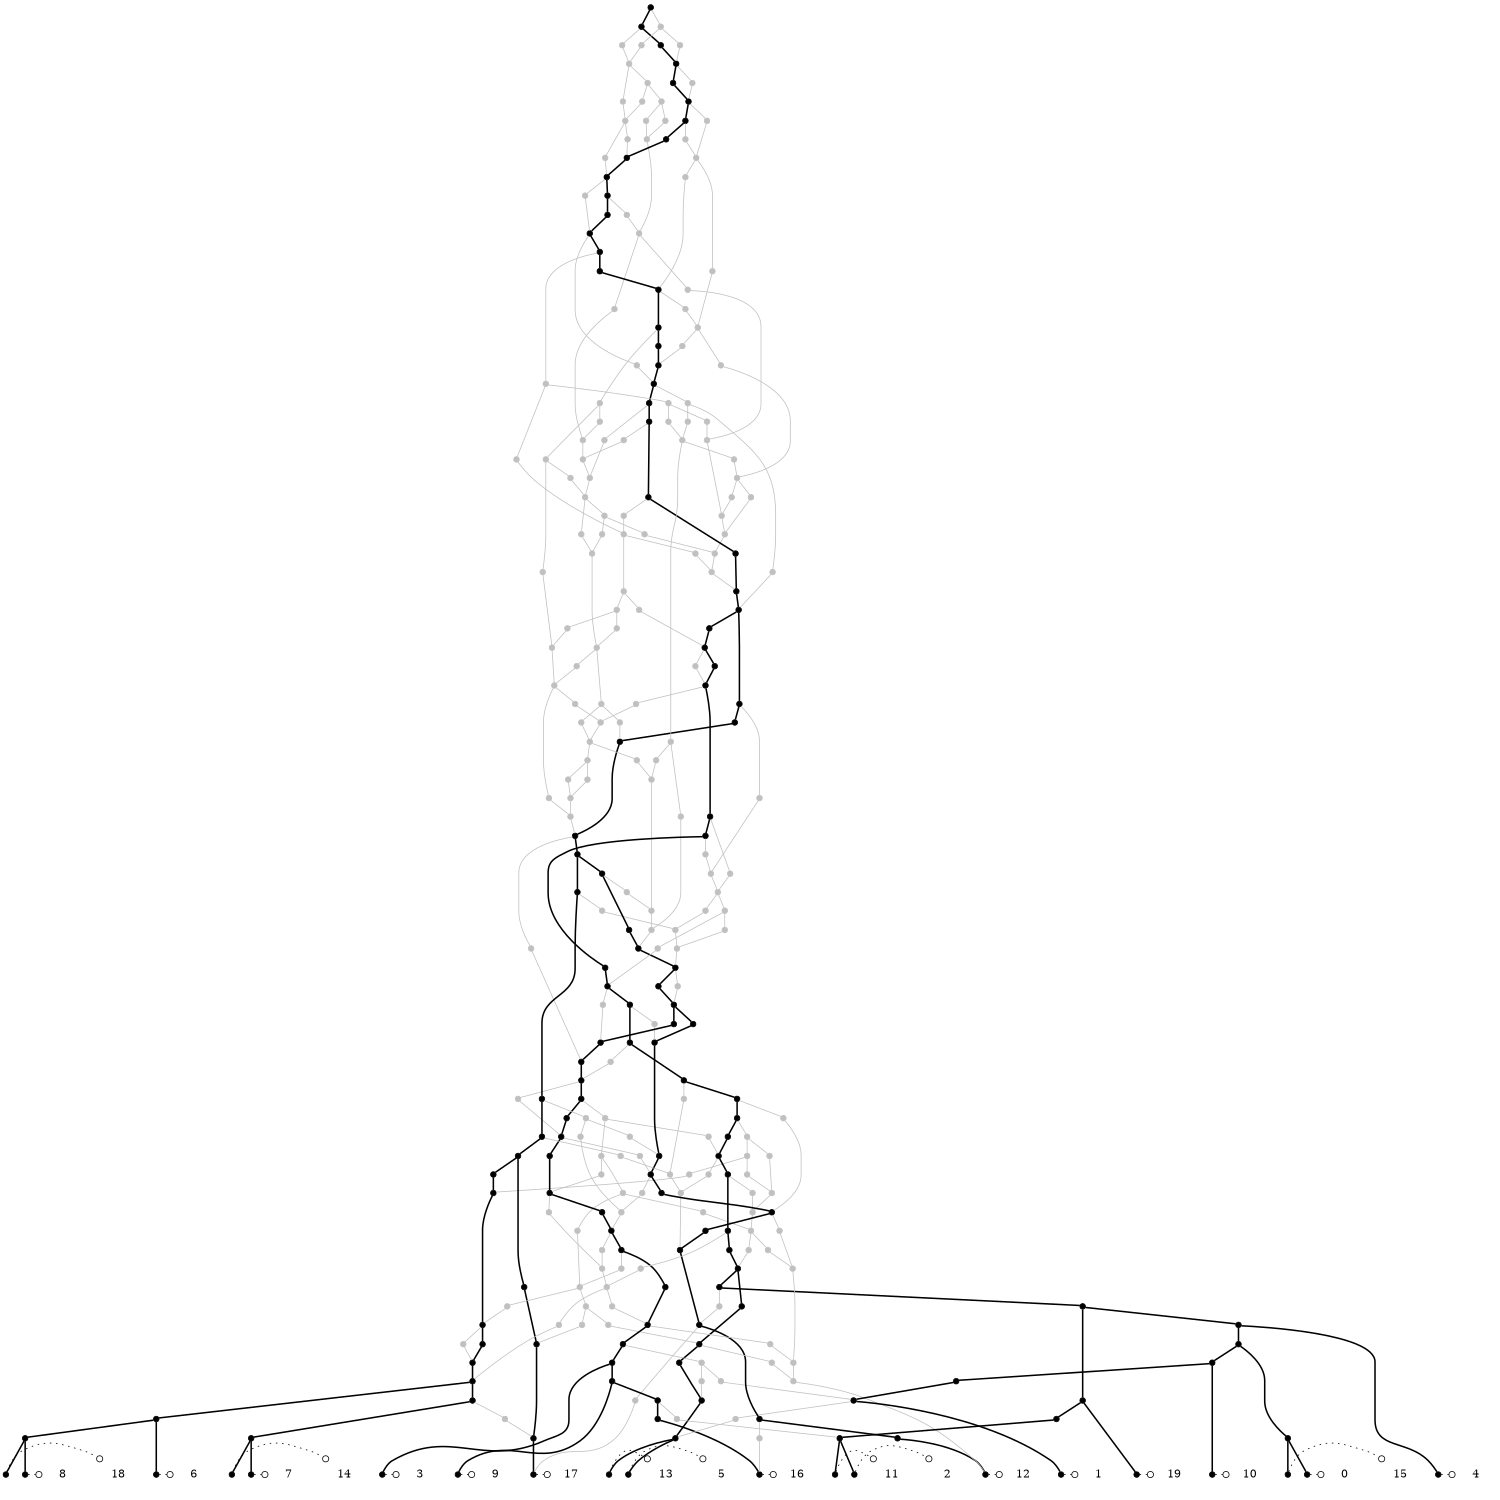 digraph G {fontsize=5;ranksep=0.02;ratio=fill;size="10,10";
edge[arrowhead=none];
{rank=same;1[shape=point] 2[shape=point] 3[shape=point] 4[shape=point] 5[shape=point] 6[shape=point] 7[shape=point] 8[shape=point] 9[shape=point] 10[shape=point] 11[shape=point] 12[shape=point] 13[shape=point] 14[shape=point] 15[shape=point] 16[shape=point] 17[shape=point] 18[shape=point] 19[shape=point] 20[shape=point] }
1[shape=point,width=0.10,height=0.10]
1->316[style=dotted,arrowhead=odot,arrowsize=1];
316[shape=plaintext,label="0"];
{rank=same; 1;316}
2[shape=point,width=0.10,height=0.10]
2->317[style=dotted,arrowhead=odot,arrowsize=1];
317[shape=plaintext,label="1"];
{rank=same; 2;317}
3[shape=point,width=0.10,height=0.10]
3->318[style=dotted,arrowhead=odot,arrowsize=1];
318[shape=plaintext,label="2"];
{rank=same; 3;318}
4[shape=point,width=0.10,height=0.10]
4->319[style=dotted,arrowhead=odot,arrowsize=1];
319[shape=plaintext,label="3"];
{rank=same; 4;319}
5[shape=point,width=0.10,height=0.10]
5->320[style=dotted,arrowhead=odot,arrowsize=1];
320[shape=plaintext,label="4"];
{rank=same; 5;320}
6[shape=point,width=0.10,height=0.10]
6->321[style=dotted,arrowhead=odot,arrowsize=1];
321[shape=plaintext,label="5"];
{rank=same; 6;321}
7[shape=point,width=0.10,height=0.10]
7->322[style=dotted,arrowhead=odot,arrowsize=1];
322[shape=plaintext,label="6"];
{rank=same; 7;322}
8[shape=point,width=0.10,height=0.10]
8->323[style=dotted,arrowhead=odot,arrowsize=1];
323[shape=plaintext,label="7"];
{rank=same; 8;323}
9[shape=point,width=0.10,height=0.10]
9->324[style=dotted,arrowhead=odot,arrowsize=1];
324[shape=plaintext,label="8"];
{rank=same; 9;324}
10[shape=point,width=0.10,height=0.10]
10->325[style=dotted,arrowhead=odot,arrowsize=1];
325[shape=plaintext,label="9"];
{rank=same; 10;325}
11[shape=point,width=0.10,height=0.10]
11->326[style=dotted,arrowhead=odot,arrowsize=1];
326[shape=plaintext,label="10"];
{rank=same; 11;326}
12[shape=point,width=0.10,height=0.10]
12->327[style=dotted,arrowhead=odot,arrowsize=1];
327[shape=plaintext,label="11"];
{rank=same; 12;327}
13[shape=point,width=0.10,height=0.10]
13->328[style=dotted,arrowhead=odot,arrowsize=1];
328[shape=plaintext,label="12"];
{rank=same; 13;328}
14[shape=point,width=0.10,height=0.10]
14->329[style=dotted,arrowhead=odot,arrowsize=1];
329[shape=plaintext,label="13"];
{rank=same; 14;329}
15[shape=point,width=0.10,height=0.10]
15->330[style=dotted,arrowhead=odot,arrowsize=1];
330[shape=plaintext,label="14"];
{rank=same; 15;330}
16[shape=point,width=0.10,height=0.10]
16->331[style=dotted,arrowhead=odot,arrowsize=1];
331[shape=plaintext,label="15"];
{rank=same; 16;331}
17[shape=point,width=0.10,height=0.10]
17->332[style=dotted,arrowhead=odot,arrowsize=1];
332[shape=plaintext,label="16"];
{rank=same; 17;332}
18[shape=point,width=0.10,height=0.10]
18->333[style=dotted,arrowhead=odot,arrowsize=1];
333[shape=plaintext,label="17"];
{rank=same; 18;333}
19[shape=point,width=0.10,height=0.10]
19->334[style=dotted,arrowhead=odot,arrowsize=1];
334[shape=plaintext,label="18"];
{rank=same; 19;334}
20[shape=point,width=0.10,height=0.10]
20->335[style=dotted,arrowhead=odot,arrowsize=1];
335[shape=plaintext,label="19"];
{rank=same; 20;335}
21[shape=point,width=0.10,height=0.10]
22[shape=point,width=0.10,height=0.10,color=gray]
23[shape=point,width=0.10,height=0.10]
24[shape=point,width=0.10,height=0.10,color=gray]
25[shape=point,width=0.10,height=0.10]
26[shape=point,width=0.10,height=0.10]
27[shape=point,width=0.10,height=0.10]
28[shape=point,width=0.10,height=0.10,color=gray]
29[shape=point,width=0.10,height=0.10]
30[shape=point,width=0.10,height=0.10,color=gray]
31[shape=point,width=0.10,height=0.10]
32[shape=point,width=0.10,height=0.10]
33[shape=point,width=0.10,height=0.10]
34[shape=point,width=0.10,height=0.10]
35[shape=point,width=0.10,height=0.10]
36[shape=point,width=0.10,height=0.10,color=gray]
37[shape=point,width=0.10,height=0.10]
38[shape=point,width=0.10,height=0.10]
39[shape=point,width=0.10,height=0.10,color=gray]
40[shape=point,width=0.10,height=0.10]
41[shape=point,width=0.10,height=0.10]
42[shape=point,width=0.10,height=0.10,color=gray]
43[shape=point,width=0.10,height=0.10]
44[shape=point,width=0.10,height=0.10]
45[shape=point,width=0.10,height=0.10,color=gray]
46[shape=point,width=0.10,height=0.10]
47[shape=point,width=0.10,height=0.10]
48[shape=point,width=0.10,height=0.10]
49[shape=point,width=0.10,height=0.10,color=gray]
50[shape=point,width=0.10,height=0.10,color=gray]
51[shape=point,width=0.10,height=0.10]
52[shape=point,width=0.10,height=0.10]
53[shape=point,width=0.10,height=0.10]
54[shape=point,width=0.10,height=0.10]
55[shape=point,width=0.10,height=0.10,color=gray]
56[shape=point,width=0.10,height=0.10]
57[shape=point,width=0.10,height=0.10]
58[shape=point,width=0.10,height=0.10]
59[shape=point,width=0.10,height=0.10]
60[shape=point,width=0.10,height=0.10,color=gray]
61[shape=point,width=0.10,height=0.10]
62[shape=point,width=0.10,height=0.10,color=gray]
63[shape=point,width=0.10,height=0.10]
64[shape=point,width=0.10,height=0.10]
65[shape=point,width=0.10,height=0.10]
66[shape=point,width=0.10,height=0.10,color=gray]
67[shape=point,width=0.10,height=0.10]
68[shape=point,width=0.10,height=0.10]
69[shape=point,width=0.10,height=0.10,color=gray]
70[shape=point,width=0.10,height=0.10]
71[shape=point,width=0.10,height=0.10,color=gray]
72[shape=point,width=0.10,height=0.10,color=gray]
73[shape=point,width=0.10,height=0.10]
74[shape=point,width=0.10,height=0.10]
75[shape=point,width=0.10,height=0.10,color=gray]
76[shape=point,width=0.10,height=0.10,color=gray]
77[shape=point,width=0.10,height=0.10,color=gray]
78[shape=point,width=0.10,height=0.10,color=gray]
79[shape=point,width=0.10,height=0.10]
80[shape=point,width=0.10,height=0.10]
81[shape=point,width=0.10,height=0.10]
82[shape=point,width=0.10,height=0.10,color=gray]
83[shape=point,width=0.10,height=0.10,color=gray]
84[shape=point,width=0.10,height=0.10,color=gray]
85[shape=point,width=0.10,height=0.10,color=gray]
86[shape=point,width=0.10,height=0.10]
87[shape=point,width=0.10,height=0.10,color=gray]
88[shape=point,width=0.10,height=0.10]
89[shape=point,width=0.10,height=0.10,color=gray]
90[shape=point,width=0.10,height=0.10]
91[shape=point,width=0.10,height=0.10,color=gray]
92[shape=point,width=0.10,height=0.10,color=gray]
93[shape=point,width=0.10,height=0.10,color=gray]
94[shape=point,width=0.10,height=0.10]
95[shape=point,width=0.10,height=0.10,color=gray]
96[shape=point,width=0.10,height=0.10,color=gray]
97[shape=point,width=0.10,height=0.10,color=gray]
98[shape=point,width=0.10,height=0.10]
99[shape=point,width=0.10,height=0.10,color=gray]
100[shape=point,width=0.10,height=0.10,color=gray]
101[shape=point,width=0.10,height=0.10,color=gray]
102[shape=point,width=0.10,height=0.10,color=gray]
103[shape=point,width=0.10,height=0.10,color=gray]
104[shape=point,width=0.10,height=0.10]
105[shape=point,width=0.10,height=0.10,color=gray]
106[shape=point,width=0.10,height=0.10,color=gray]
107[shape=point,width=0.10,height=0.10]
108[shape=point,width=0.10,height=0.10]
109[shape=point,width=0.10,height=0.10]
110[shape=point,width=0.10,height=0.10,color=gray]
111[shape=point,width=0.10,height=0.10]
112[shape=point,width=0.10,height=0.10,color=gray]
113[shape=point,width=0.10,height=0.10,color=gray]
114[shape=point,width=0.10,height=0.10,color=gray]
115[shape=point,width=0.10,height=0.10]
116[shape=point,width=0.10,height=0.10,color=gray]
117[shape=point,width=0.10,height=0.10,color=gray]
118[shape=point,width=0.10,height=0.10,color=gray]
119[shape=point,width=0.10,height=0.10,color=gray]
120[shape=point,width=0.10,height=0.10,color=gray]
121[shape=point,width=0.10,height=0.10]
122[shape=point,width=0.10,height=0.10,color=gray]
123[shape=point,width=0.10,height=0.10]
124[shape=point,width=0.10,height=0.10,color=gray]
125[shape=point,width=0.10,height=0.10,color=gray]
126[shape=point,width=0.10,height=0.10]
127[shape=point,width=0.10,height=0.10]
128[shape=point,width=0.10,height=0.10]
129[shape=point,width=0.10,height=0.10,color=gray]
130[shape=point,width=0.10,height=0.10]
131[shape=point,width=0.10,height=0.10,color=gray]
132[shape=point,width=0.10,height=0.10,color=gray]
133[shape=point,width=0.10,height=0.10,color=gray]
134[shape=point,width=0.10,height=0.10,color=gray]
135[shape=point,width=0.10,height=0.10]
136[shape=point,width=0.10,height=0.10]
137[shape=point,width=0.10,height=0.10]
138[shape=point,width=0.10,height=0.10]
139[shape=point,width=0.10,height=0.10,color=gray]
140[shape=point,width=0.10,height=0.10]
141[shape=point,width=0.10,height=0.10,color=gray]
142[shape=point,width=0.10,height=0.10]
143[shape=point,width=0.10,height=0.10]
144[shape=point,width=0.10,height=0.10]
145[shape=point,width=0.10,height=0.10]
146[shape=point,width=0.10,height=0.10,color=gray]
147[shape=point,width=0.10,height=0.10]
148[shape=point,width=0.10,height=0.10,color=gray]
149[shape=point,width=0.10,height=0.10]
150[shape=point,width=0.10,height=0.10]
151[shape=point,width=0.10,height=0.10,color=gray]
152[shape=point,width=0.10,height=0.10]
153[shape=point,width=0.10,height=0.10,color=gray]
154[shape=point,width=0.10,height=0.10,color=gray]
155[shape=point,width=0.10,height=0.10]
156[shape=point,width=0.10,height=0.10]
157[shape=point,width=0.10,height=0.10]
158[shape=point,width=0.10,height=0.10]
159[shape=point,width=0.10,height=0.10]
160[shape=point,width=0.10,height=0.10,color=gray]
161[shape=point,width=0.10,height=0.10]
162[shape=point,width=0.10,height=0.10]
163[shape=point,width=0.10,height=0.10,color=gray]
164[shape=point,width=0.10,height=0.10]
165[shape=point,width=0.10,height=0.10,color=gray]
166[shape=point,width=0.10,height=0.10,color=gray]
167[shape=point,width=0.10,height=0.10,color=gray]
168[shape=point,width=0.10,height=0.10]
169[shape=point,width=0.10,height=0.10,color=gray]
170[shape=point,width=0.10,height=0.10,color=gray]
171[shape=point,width=0.10,height=0.10,color=gray]
172[shape=point,width=0.10,height=0.10]
173[shape=point,width=0.10,height=0.10,color=gray]
174[shape=point,width=0.10,height=0.10,color=gray]
175[shape=point,width=0.10,height=0.10,color=gray]
176[shape=point,width=0.10,height=0.10,color=gray]
177[shape=point,width=0.10,height=0.10]
178[shape=point,width=0.10,height=0.10,color=gray]
179[shape=point,width=0.10,height=0.10,color=gray]
180[shape=point,width=0.10,height=0.10]
181[shape=point,width=0.10,height=0.10]
182[shape=point,width=0.10,height=0.10]
183[shape=point,width=0.10,height=0.10,color=gray]
184[shape=point,width=0.10,height=0.10,color=gray]
185[shape=point,width=0.10,height=0.10,color=gray]
186[shape=point,width=0.10,height=0.10,color=gray]
187[shape=point,width=0.10,height=0.10]
188[shape=point,width=0.10,height=0.10,color=gray]
189[shape=point,width=0.10,height=0.10,color=gray]
190[shape=point,width=0.10,height=0.10,color=gray]
191[shape=point,width=0.10,height=0.10]
192[shape=point,width=0.10,height=0.10,color=gray]
193[shape=point,width=0.10,height=0.10,color=gray]
194[shape=point,width=0.10,height=0.10]
195[shape=point,width=0.10,height=0.10,color=gray]
196[shape=point,width=0.10,height=0.10,color=gray]
197[shape=point,width=0.10,height=0.10,color=gray]
198[shape=point,width=0.10,height=0.10,color=gray]
199[shape=point,width=0.10,height=0.10,color=gray]
200[shape=point,width=0.10,height=0.10]
201[shape=point,width=0.10,height=0.10]
202[shape=point,width=0.10,height=0.10,color=gray]
203[shape=point,width=0.10,height=0.10,color=gray]
204[shape=point,width=0.10,height=0.10,color=gray]
205[shape=point,width=0.10,height=0.10,color=gray]
206[shape=point,width=0.10,height=0.10,color=gray]
207[shape=point,width=0.10,height=0.10,color=gray]
208[shape=point,width=0.10,height=0.10]
209[shape=point,width=0.10,height=0.10]
210[shape=point,width=0.10,height=0.10,color=gray]
211[shape=point,width=0.10,height=0.10,color=gray]
212[shape=point,width=0.10,height=0.10,color=gray]
213[shape=point,width=0.10,height=0.10,color=gray]
214[shape=point,width=0.10,height=0.10,color=gray]
215[shape=point,width=0.10,height=0.10]
216[shape=point,width=0.10,height=0.10,color=gray]
217[shape=point,width=0.10,height=0.10,color=gray]
218[shape=point,width=0.10,height=0.10]
219[shape=point,width=0.10,height=0.10,color=gray]
220[shape=point,width=0.10,height=0.10,color=gray]
221[shape=point,width=0.10,height=0.10,color=gray]
222[shape=point,width=0.10,height=0.10,color=gray]
223[shape=point,width=0.10,height=0.10,color=gray]
224[shape=point,width=0.10,height=0.10]
225[shape=point,width=0.10,height=0.10,color=gray]
226[shape=point,width=0.10,height=0.10,color=gray]
227[shape=point,width=0.10,height=0.10]
228[shape=point,width=0.10,height=0.10,color=gray]
229[shape=point,width=0.10,height=0.10]
230[shape=point,width=0.10,height=0.10,color=gray]
231[shape=point,width=0.10,height=0.10,color=gray]
232[shape=point,width=0.10,height=0.10,color=gray]
233[shape=point,width=0.10,height=0.10,color=gray]
234[shape=point,width=0.10,height=0.10,color=gray]
235[shape=point,width=0.10,height=0.10,color=gray]
236[shape=point,width=0.10,height=0.10,color=gray]
237[shape=point,width=0.10,height=0.10,color=gray]
238[shape=point,width=0.10,height=0.10,color=gray]
239[shape=point,width=0.10,height=0.10,color=gray]
240[shape=point,width=0.10,height=0.10,color=gray]
241[shape=point,width=0.10,height=0.10,color=gray]
242[shape=point,width=0.10,height=0.10,color=gray]
243[shape=point,width=0.10,height=0.10,color=gray]
244[shape=point,width=0.10,height=0.10,color=gray]
245[shape=point,width=0.10,height=0.10,color=gray]
246[shape=point,width=0.10,height=0.10,color=gray]
247[shape=point,width=0.10,height=0.10,color=gray]
248[shape=point,width=0.10,height=0.10,color=gray]
249[shape=point,width=0.10,height=0.10,color=gray]
250[shape=point,width=0.10,height=0.10,color=gray]
251[shape=point,width=0.10,height=0.10]
252[shape=point,width=0.10,height=0.10,color=gray]
253[shape=point,width=0.10,height=0.10,color=gray]
254[shape=point,width=0.10,height=0.10,color=gray]
255[shape=point,width=0.10,height=0.10,color=gray]
256[shape=point,width=0.10,height=0.10]
257[shape=point,width=0.10,height=0.10,color=gray]
258[shape=point,width=0.10,height=0.10,color=gray]
259[shape=point,width=0.10,height=0.10,color=gray]
260[shape=point,width=0.10,height=0.10,color=gray]
261[shape=point,width=0.10,height=0.10,color=gray]
262[shape=point,width=0.10,height=0.10,color=gray]
263[shape=point,width=0.10,height=0.10,color=gray]
264[shape=point,width=0.10,height=0.10,color=gray]
265[shape=point,width=0.10,height=0.10]
266[shape=point,width=0.10,height=0.10]
267[shape=point,width=0.10,height=0.10,color=gray]
268[shape=point,width=0.10,height=0.10]
269[shape=point,width=0.10,height=0.10,color=gray]
270[shape=point,width=0.10,height=0.10]
271[shape=point,width=0.10,height=0.10,color=gray]
272[shape=point,width=0.10,height=0.10,color=gray]
273[shape=point,width=0.10,height=0.10]
274[shape=point,width=0.10,height=0.10,color=gray]
275[shape=point,width=0.10,height=0.10,color=gray]
276[shape=point,width=0.10,height=0.10,color=gray]
277[shape=point,width=0.10,height=0.10,color=gray]
278[shape=point,width=0.10,height=0.10]
279[shape=point,width=0.10,height=0.10,color=gray]
280[shape=point,width=0.10,height=0.10,color=gray]
281[shape=point,width=0.10,height=0.10]
282[shape=point,width=0.10,height=0.10,color=gray]
283[shape=point,width=0.10,height=0.10]
284[shape=point,width=0.10,height=0.10,color=gray]
285[shape=point,width=0.10,height=0.10]
286[shape=point,width=0.10,height=0.10,color=gray]
287[shape=point,width=0.10,height=0.10,color=gray]
288[shape=point,width=0.10,height=0.10]
289[shape=point,width=0.10,height=0.10,color=gray]
290[shape=point,width=0.10,height=0.10,color=gray]
291[shape=point,width=0.10,height=0.10]
292[shape=point,width=0.10,height=0.10]
293[shape=point,width=0.10,height=0.10]
294[shape=point,width=0.10,height=0.10,color=gray]
295[shape=point,width=0.10,height=0.10,color=gray]
296[shape=point,width=0.10,height=0.10,color=gray]
297[shape=point,width=0.10,height=0.10]
298[shape=point,width=0.10,height=0.10,color=gray]
299[shape=point,width=0.10,height=0.10,color=gray]
300[shape=point,width=0.10,height=0.10]
301[shape=point,width=0.10,height=0.10,color=gray]
302[shape=point,width=0.10,height=0.10,color=gray]
303[shape=point,width=0.10,height=0.10]
304[shape=point,width=0.10,height=0.10,color=gray]
305[shape=point,width=0.10,height=0.10]
306[shape=point,width=0.10,height=0.10,color=gray]
307[shape=point,width=0.10,height=0.10,color=gray]
308[shape=point,width=0.10,height=0.10,color=gray]
309[shape=point,width=0.10,height=0.10,color=gray]
310[shape=point,width=0.10,height=0.10]
311[shape=point,width=0.10,height=0.10]
312[shape=point,width=0.10,height=0.10,color=gray]
313[shape=point,width=0.10,height=0.10]
314[shape=point,width=0.10,height=0.10,color=gray]
315[shape=point,width=0.10,height=0.10]
26 -> 1[style=bold]
32 -> 2[style=bold]
31 -> 3[style=bold]
64 -> 4[style=bold]
52 -> 5[style=bold]
25 -> 6[style=bold]
46 -> 7[style=bold]
34 -> 8[style=bold]
37 -> 9[style=bold]
54 -> 10[style=bold]
48 -> 11[style=bold]
31 -> 12[style=bold]
23 -> 13[style=bold]
24 -> 13[color=gray]
25 -> 14[style=bold]
34 -> 15[style=bold]
26 -> 16[style=bold]
21 -> 17[style=bold]
22 -> 17[color=gray]
27 -> 18[style=bold]
28 -> 18[color=gray]
37 -> 19[style=bold]
56 -> 20[style=bold]
47 -> 21[style=bold]
33 -> 22[color=gray]
33 -> 23[style=bold]
49 -> 24[color=gray]
50 -> 24[color=gray]
29 -> 25[style=bold]
30 -> 25[color=gray]
51 -> 26[style=bold]
35 -> 27[style=bold]
36 -> 27[color=gray]
43 -> 28[color=gray]
44 -> 29[style=bold]
45 -> 29[color=gray]
32 -> 30[color=gray]
38 -> 31[style=bold]
39 -> 31[color=gray]
41 -> 32[style=bold]
42 -> 32[color=gray]
43 -> 33[style=bold]
40 -> 34[style=bold]
61 -> 35[style=bold]
62 -> 35[color=gray]
40 -> 36[color=gray]
46 -> 37[style=bold]
56 -> 38[style=bold]
47 -> 39[color=gray]
53 -> 40[style=bold]
48 -> 41[style=bold]
55 -> 42[color=gray]
59 -> 43[style=bold]
60 -> 43[color=gray]
58 -> 44[style=bold]
55 -> 45[color=gray]
53 -> 46[style=bold]
54 -> 47[style=bold]
51 -> 48[style=bold]
77 -> 49[color=gray]
78 -> 49[color=gray]
58 -> 50[color=gray]
52 -> 51[style=bold]
57 -> 52[style=bold]
65 -> 53[style=bold]
66 -> 53[color=gray]
64 -> 54[style=bold]
67 -> 55[color=gray]
57 -> 56[style=bold]
63 -> 57[style=bold]
70 -> 58[style=bold]
71 -> 58[color=gray]
88 -> 59[style=bold]
89 -> 59[color=gray]
63 -> 60[color=gray]
98 -> 61[style=bold]
72 -> 62[color=gray]
80 -> 63[style=bold]
67 -> 64[style=bold]
68 -> 65[style=bold]
69 -> 65[color=gray]
83 -> 66[color=gray]
79 -> 67[style=bold]
73 -> 68[style=bold]
73 -> 69[color=gray]
80 -> 70[style=bold]
72 -> 71[color=gray]
76 -> 72[color=gray]
74 -> 73[style=bold]
75 -> 73[color=gray]
86 -> 74[style=bold]
87 -> 74[color=gray]
76 -> 75[color=gray]
84 -> 76[color=gray]
85 -> 76[color=gray]
92 -> 77[color=gray]
93 -> 77[color=gray]
79 -> 78[color=gray]
81 -> 79[style=bold]
82 -> 79[color=gray]
90 -> 80[style=bold]
91 -> 80[color=gray]
94 -> 81[style=bold]
83 -> 82[color=gray]
100 -> 83[color=gray]
101 -> 83[color=gray]
94 -> 84[color=gray]
99 -> 85[color=gray]
98 -> 86[style=bold]
120 -> 87[color=gray]
104 -> 88[style=bold]
118 -> 89[color=gray]
119 -> 89[color=gray]
107 -> 90[style=bold]
95 -> 91[color=gray]
95 -> 92[color=gray]
104 -> 93[color=gray]
108 -> 94[style=bold]
96 -> 95[color=gray]
97 -> 95[color=gray]
105 -> 96[color=gray]
106 -> 96[color=gray]
99 -> 97[color=gray]
156 -> 98[style=bold]
125 -> 99[color=gray]
107 -> 100[color=gray]
102 -> 101[color=gray]
103 -> 101[color=gray]
121 -> 102[color=gray]
108 -> 103[color=gray]
111 -> 104[style=bold]
112 -> 104[color=gray]
126 -> 105[color=gray]
116 -> 106[color=gray]
117 -> 106[color=gray]
126 -> 107[style=bold]
109 -> 108[style=bold]
110 -> 108[color=gray]
121 -> 109[style=bold]
113 -> 110[color=gray]
114 -> 110[color=gray]
115 -> 111[style=bold]
136 -> 112[color=gray]
154 -> 113[color=gray]
115 -> 114[color=gray]
130 -> 115[style=bold]
131 -> 115[color=gray]
120 -> 116[color=gray]
122 -> 117[color=gray]
127 -> 118[color=gray]
132 -> 119[color=gray]
133 -> 119[color=gray]
122 -> 120[color=gray]
123 -> 121[style=bold]
124 -> 121[color=gray]
135 -> 122[color=gray]
137 -> 123[style=bold]
125 -> 124[color=gray]
134 -> 125[color=gray]
127 -> 126[style=bold]
128 -> 127[style=bold]
129 -> 127[color=gray]
135 -> 128[style=bold]
134 -> 129[color=gray]
140 -> 130[style=bold]
141 -> 130[color=gray]
137 -> 131[color=gray]
144 -> 132[color=gray]
156 -> 133[color=gray]
142 -> 134[color=gray]
136 -> 135[style=bold]
144 -> 136[style=bold]
138 -> 137[style=bold]
139 -> 137[color=gray]
142 -> 138[style=bold]
143 -> 139[color=gray]
145 -> 140[style=bold]
146 -> 140[color=gray]
154 -> 141[color=gray]
143 -> 142[style=bold]
147 -> 143[style=bold]
148 -> 143[color=gray]
149 -> 144[style=bold]
158 -> 145[style=bold]
155 -> 146[color=gray]
150 -> 147[style=bold]
151 -> 147[color=gray]
149 -> 148[color=gray]
155 -> 149[style=bold]
152 -> 150[style=bold]
153 -> 150[color=gray]
182 -> 151[color=gray]
158 -> 152[style=bold]
157 -> 153[color=gray]
172 -> 154[color=gray]
157 -> 155[style=bold]
172 -> 156[style=bold]
164 -> 157[style=bold]
165 -> 157[color=gray]
159 -> 158[style=bold]
160 -> 158[color=gray]
161 -> 159[style=bold]
161 -> 160[color=gray]
162 -> 161[style=bold]
163 -> 161[color=gray]
168 -> 162[style=bold]
169 -> 162[color=gray]
166 -> 163[color=gray]
167 -> 163[color=gray]
191 -> 164[style=bold]
173 -> 165[color=gray]
174 -> 166[color=gray]
175 -> 166[color=gray]
173 -> 167[color=gray]
180 -> 168[style=bold]
170 -> 169[color=gray]
171 -> 169[color=gray]
178 -> 170[color=gray]
179 -> 170[color=gray]
204 -> 171[color=gray]
177 -> 172[style=bold]
176 -> 173[color=gray]
177 -> 174[color=gray]
176 -> 175[color=gray]
183 -> 176[color=gray]
184 -> 176[color=gray]
181 -> 177[style=bold]
180 -> 178[color=gray]
197 -> 179[color=gray]
198 -> 179[color=gray]
181 -> 180[style=bold]
182 -> 181[style=bold]
187 -> 182[style=bold]
188 -> 182[color=gray]
185 -> 183[color=gray]
186 -> 183[color=gray]
201 -> 184[color=gray]
191 -> 185[color=gray]
200 -> 186[color=gray]
194 -> 187[style=bold]
195 -> 187[color=gray]
189 -> 188[color=gray]
190 -> 188[color=gray]
207 -> 189[color=gray]
192 -> 190[color=gray]
193 -> 190[color=gray]
201 -> 191[style=bold]
196 -> 192[color=gray]
196 -> 193[color=gray]
200 -> 194[style=bold]
213 -> 195[color=gray]
199 -> 196[color=gray]
199 -> 197[color=gray]
204 -> 198[color=gray]
202 -> 199[color=gray]
203 -> 199[color=gray]
224 -> 200[style=bold]
208 -> 201[style=bold]
205 -> 202[color=gray]
206 -> 202[color=gray]
213 -> 203[color=gray]
252 -> 204[color=gray]
208 -> 205[color=gray]
207 -> 206[color=gray]
211 -> 207[color=gray]
212 -> 207[color=gray]
209 -> 208[style=bold]
210 -> 208[color=gray]
215 -> 209[style=bold]
215 -> 210[color=gray]
214 -> 211[color=gray]
216 -> 212[color=gray]
217 -> 212[color=gray]
214 -> 213[color=gray]
220 -> 214[color=gray]
221 -> 214[color=gray]
218 -> 215[style=bold]
219 -> 215[color=gray]
253 -> 216[color=gray]
225 -> 217[color=gray]
224 -> 218[style=bold]
226 -> 219[color=gray]
225 -> 220[color=gray]
222 -> 221[color=gray]
223 -> 221[color=gray]
237 -> 222[color=gray]
238 -> 223[color=gray]
227 -> 224[style=bold]
228 -> 224[color=gray]
226 -> 225[color=gray]
241 -> 226[color=gray]
229 -> 227[style=bold]
230 -> 227[color=gray]
261 -> 228[color=gray]
251 -> 229[style=bold]
231 -> 230[color=gray]
232 -> 230[color=gray]
233 -> 231[color=gray]
234 -> 231[color=gray]
241 -> 232[color=gray]
235 -> 233[color=gray]
236 -> 233[color=gray]
237 -> 234[color=gray]
244 -> 235[color=gray]
242 -> 236[color=gray]
243 -> 236[color=gray]
238 -> 237[color=gray]
239 -> 238[color=gray]
240 -> 238[color=gray]
249 -> 239[color=gray]
250 -> 239[color=gray]
253 -> 240[color=gray]
247 -> 241[color=gray]
248 -> 241[color=gray]
244 -> 242[color=gray]
259 -> 243[color=gray]
260 -> 243[color=gray]
245 -> 244[color=gray]
246 -> 244[color=gray]
252 -> 245[color=gray]
274 -> 246[color=gray]
267 -> 247[color=gray]
251 -> 248[color=gray]
254 -> 249[color=gray]
255 -> 249[color=gray]
265 -> 250[color=gray]
256 -> 251[style=bold]
257 -> 252[color=gray]
258 -> 252[color=gray]
272 -> 253[color=gray]
263 -> 254[color=gray]
264 -> 254[color=gray]
256 -> 255[color=gray]
265 -> 256[style=bold]
262 -> 257[color=gray]
261 -> 258[color=gray]
275 -> 259[color=gray]
262 -> 260[color=gray]
266 -> 261[color=gray]
267 -> 262[color=gray]
275 -> 263[color=gray]
272 -> 264[color=gray]
266 -> 265[style=bold]
268 -> 266[style=bold]
269 -> 266[color=gray]
283 -> 267[color=gray]
270 -> 268[style=bold]
271 -> 268[color=gray]
285 -> 269[color=gray]
273 -> 270[style=bold]
274 -> 271[color=gray]
273 -> 272[color=gray]
278 -> 273[style=bold]
276 -> 274[color=gray]
277 -> 274[color=gray]
279 -> 275[color=gray]
280 -> 275[color=gray]
278 -> 276[color=gray]
284 -> 277[color=gray]
281 -> 278[style=bold]
282 -> 278[color=gray]
291 -> 279[color=gray]
286 -> 280[color=gray]
287 -> 280[color=gray]
283 -> 281[style=bold]
284 -> 282[color=gray]
285 -> 283[style=bold]
295 -> 284[color=gray]
296 -> 284[color=gray]
288 -> 285[style=bold]
289 -> 285[color=gray]
290 -> 286[color=gray]
290 -> 287[color=gray]
291 -> 288[style=bold]
292 -> 289[color=gray]
304 -> 290[color=gray]
292 -> 291[style=bold]
293 -> 292[style=bold]
294 -> 292[color=gray]
297 -> 293[style=bold]
298 -> 293[color=gray]
299 -> 294[color=gray]
300 -> 295[color=gray]
303 -> 296[color=gray]
300 -> 297[style=bold]
299 -> 298[color=gray]
301 -> 299[color=gray]
302 -> 299[color=gray]
303 -> 300[style=bold]
307 -> 301[color=gray]
304 -> 302[color=gray]
305 -> 303[style=bold]
306 -> 303[color=gray]
307 -> 304[color=gray]
310 -> 305[style=bold]
310 -> 306[color=gray]
308 -> 307[color=gray]
309 -> 307[color=gray]
313 -> 308[color=gray]
314 -> 309[color=gray]
311 -> 310[style=bold]
312 -> 310[color=gray]
313 -> 311[style=bold]
314 -> 312[color=gray]
315 -> 313[style=bold]
315 -> 314[color=gray]
}

